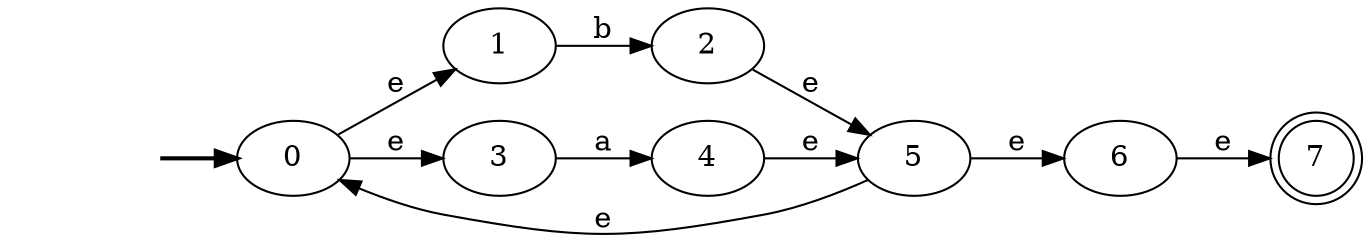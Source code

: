 digraph id {
rankdir=LR;
fake0 [style=invisible]
fake0 -> 0 [style=bold]
0[root=true]
1
2
3
4
5
6
7[shape=doublecircle]
1 -> 2[label="b"]
3 -> 4[label="a"]
0 -> 1[label="e"]
0 -> 3[label="e"]
2 -> 5[label="e"]
4 -> 5[label="e"]
5 -> 0[label="e"]
5 -> 6[label="e"]
6 -> 7[label="e"]
}
